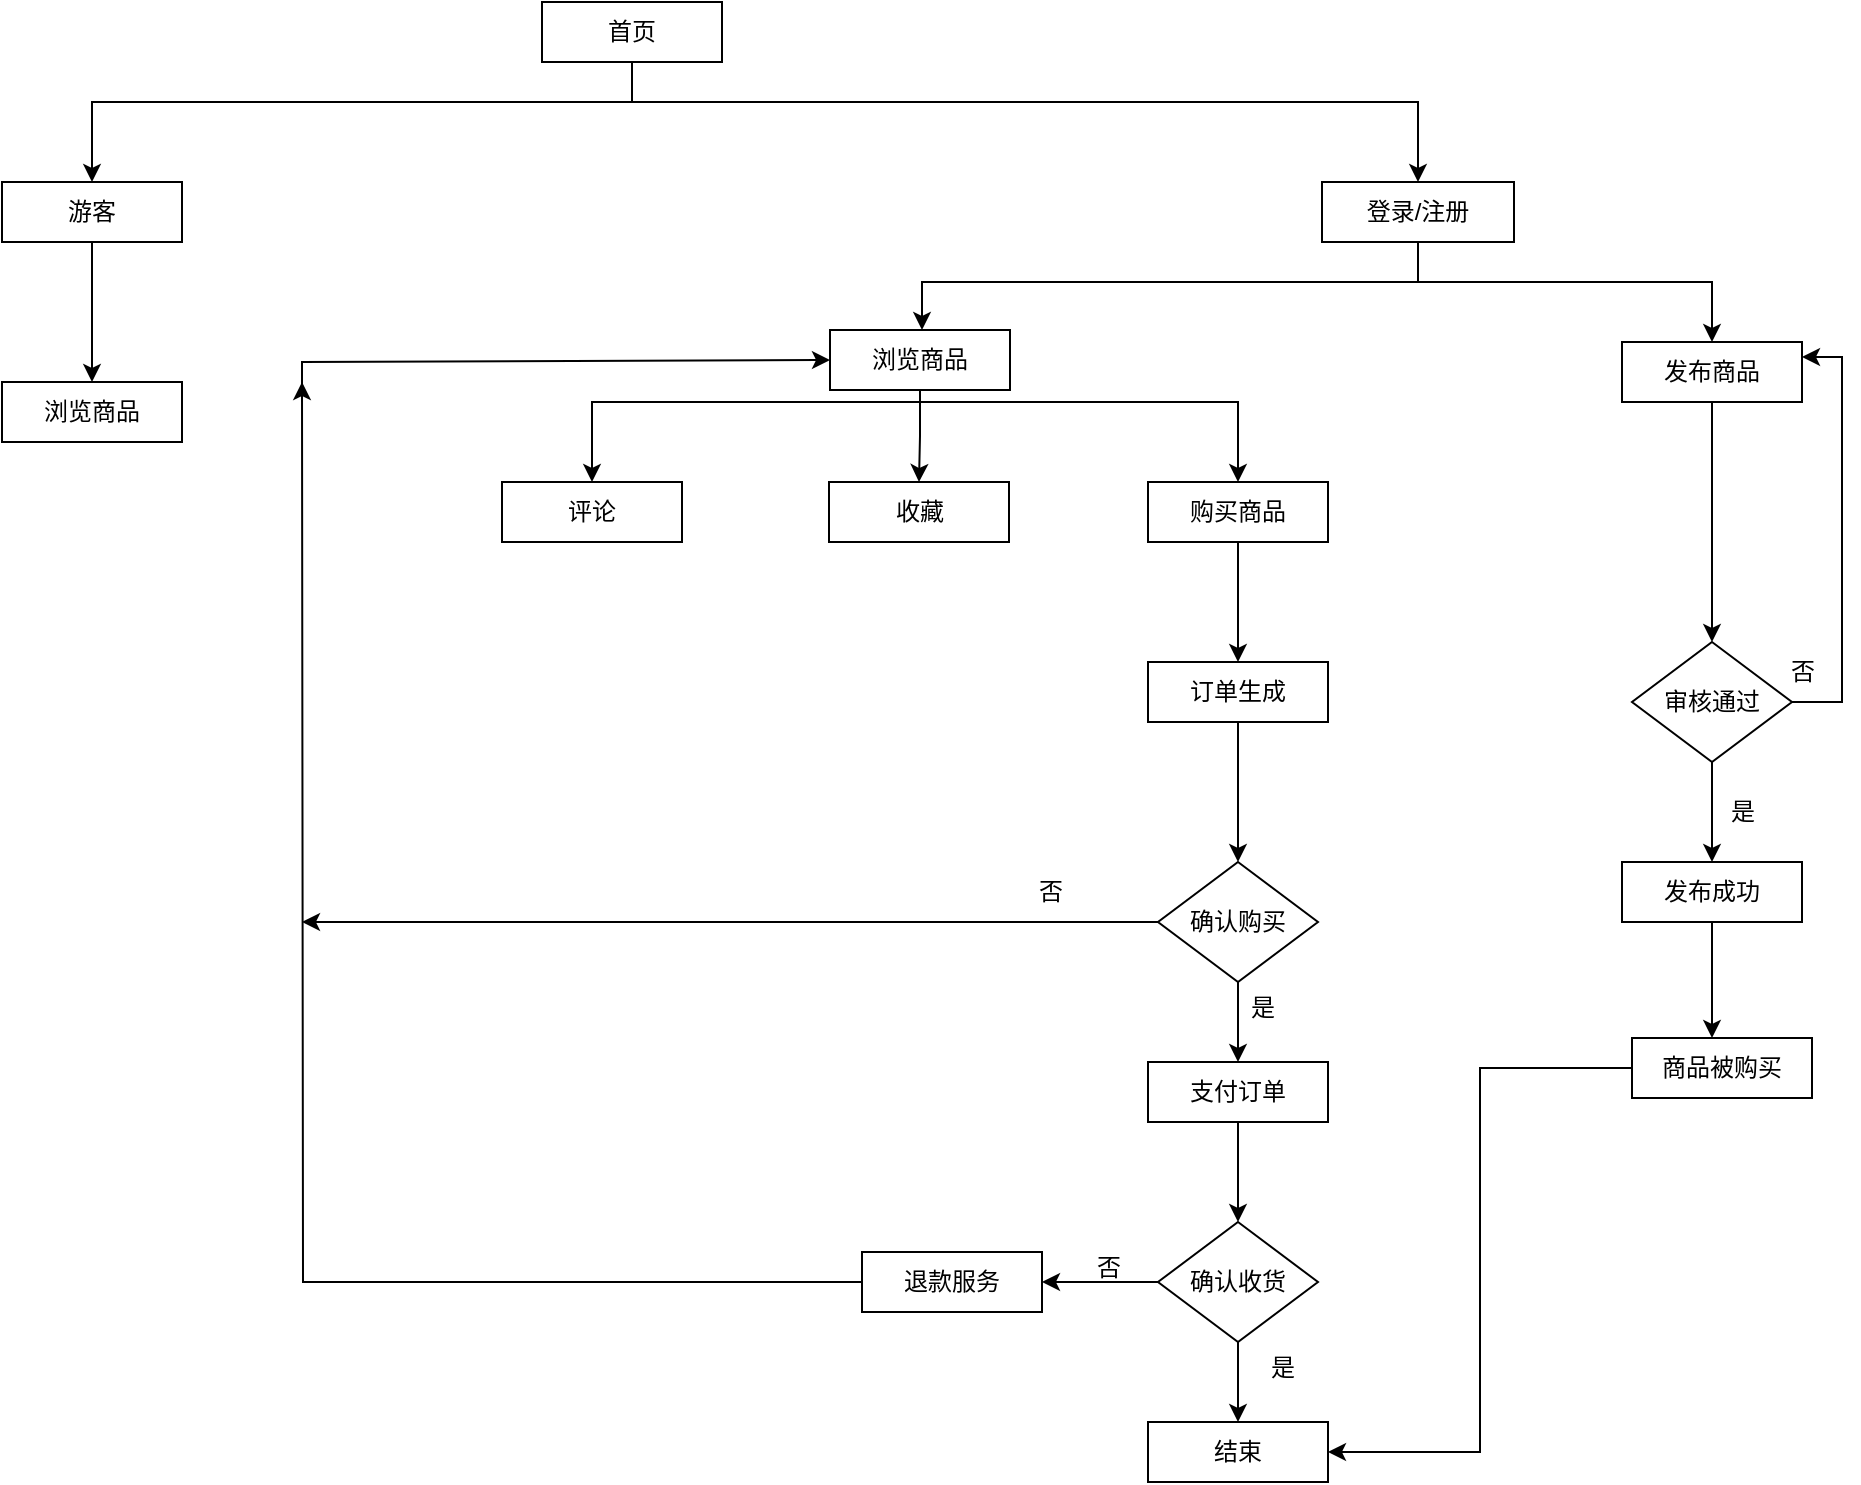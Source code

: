 <mxfile version="22.1.3" type="github">
  <diagram id="8NiMLxr8s7SlpGP2j4rl" name="第 1 页">
    <mxGraphModel dx="1761" dy="485" grid="1" gridSize="10" guides="1" tooltips="1" connect="1" arrows="1" fold="1" page="1" pageScale="1" pageWidth="827" pageHeight="1169" math="0" shadow="0">
      <root>
        <mxCell id="0" />
        <mxCell id="1" parent="0" />
        <mxCell id="EECrP6E3gwS5yMRvlXH5-11" style="edgeStyle=orthogonalEdgeStyle;rounded=0;orthogonalLoop=1;jettySize=auto;html=1;entryX=0.5;entryY=0;entryDx=0;entryDy=0;" parent="1" source="EECrP6E3gwS5yMRvlXH5-1" target="EECrP6E3gwS5yMRvlXH5-9" edge="1">
          <mxGeometry relative="1" as="geometry">
            <Array as="points">
              <mxPoint x="225" y="80" />
              <mxPoint x="-45" y="80" />
            </Array>
          </mxGeometry>
        </mxCell>
        <mxCell id="Qb8pMSg5XZuJAQmDYZ3w-3" style="edgeStyle=orthogonalEdgeStyle;rounded=0;orthogonalLoop=1;jettySize=auto;html=1;" edge="1" parent="1" source="EECrP6E3gwS5yMRvlXH5-1" target="EECrP6E3gwS5yMRvlXH5-10">
          <mxGeometry relative="1" as="geometry">
            <Array as="points">
              <mxPoint x="225" y="80" />
              <mxPoint x="618" y="80" />
            </Array>
          </mxGeometry>
        </mxCell>
        <mxCell id="EECrP6E3gwS5yMRvlXH5-1" value="首页" style="rounded=0;whiteSpace=wrap;html=1;" parent="1" vertex="1">
          <mxGeometry x="180" y="30" width="90" height="30" as="geometry" />
        </mxCell>
        <mxCell id="EECrP6E3gwS5yMRvlXH5-22" style="edgeStyle=orthogonalEdgeStyle;rounded=0;orthogonalLoop=1;jettySize=auto;html=1;entryX=0.5;entryY=0;entryDx=0;entryDy=0;" parent="1" source="EECrP6E3gwS5yMRvlXH5-9" target="EECrP6E3gwS5yMRvlXH5-21" edge="1">
          <mxGeometry relative="1" as="geometry" />
        </mxCell>
        <mxCell id="EECrP6E3gwS5yMRvlXH5-9" value="游客" style="rounded=0;whiteSpace=wrap;html=1;" parent="1" vertex="1">
          <mxGeometry x="-90" y="120" width="90" height="30" as="geometry" />
        </mxCell>
        <mxCell id="Qb8pMSg5XZuJAQmDYZ3w-5" style="edgeStyle=orthogonalEdgeStyle;rounded=0;orthogonalLoop=1;jettySize=auto;html=1;" edge="1" parent="1" source="EECrP6E3gwS5yMRvlXH5-10" target="EECrP6E3gwS5yMRvlXH5-18">
          <mxGeometry relative="1" as="geometry">
            <Array as="points">
              <mxPoint x="618" y="170" />
              <mxPoint x="765" y="170" />
            </Array>
          </mxGeometry>
        </mxCell>
        <mxCell id="Qb8pMSg5XZuJAQmDYZ3w-8" style="edgeStyle=orthogonalEdgeStyle;rounded=0;orthogonalLoop=1;jettySize=auto;html=1;" edge="1" parent="1" source="EECrP6E3gwS5yMRvlXH5-10" target="EECrP6E3gwS5yMRvlXH5-13">
          <mxGeometry relative="1" as="geometry">
            <Array as="points">
              <mxPoint x="618" y="170" />
              <mxPoint x="370" y="170" />
            </Array>
          </mxGeometry>
        </mxCell>
        <mxCell id="EECrP6E3gwS5yMRvlXH5-10" value="登录/注册" style="rounded=0;whiteSpace=wrap;html=1;" parent="1" vertex="1">
          <mxGeometry x="570" y="120" width="96" height="30" as="geometry" />
        </mxCell>
        <mxCell id="Qb8pMSg5XZuJAQmDYZ3w-9" style="edgeStyle=orthogonalEdgeStyle;rounded=0;orthogonalLoop=1;jettySize=auto;html=1;entryX=0.5;entryY=0;entryDx=0;entryDy=0;" edge="1" parent="1" source="EECrP6E3gwS5yMRvlXH5-13" target="EECrP6E3gwS5yMRvlXH5-19">
          <mxGeometry relative="1" as="geometry">
            <Array as="points">
              <mxPoint x="369" y="230" />
              <mxPoint x="205" y="230" />
            </Array>
          </mxGeometry>
        </mxCell>
        <mxCell id="Qb8pMSg5XZuJAQmDYZ3w-10" value="" style="edgeStyle=orthogonalEdgeStyle;rounded=0;orthogonalLoop=1;jettySize=auto;html=1;" edge="1" parent="1" source="EECrP6E3gwS5yMRvlXH5-13" target="EECrP6E3gwS5yMRvlXH5-24">
          <mxGeometry relative="1" as="geometry" />
        </mxCell>
        <mxCell id="Qb8pMSg5XZuJAQmDYZ3w-11" style="edgeStyle=orthogonalEdgeStyle;rounded=0;orthogonalLoop=1;jettySize=auto;html=1;" edge="1" parent="1" source="EECrP6E3gwS5yMRvlXH5-13" target="EECrP6E3gwS5yMRvlXH5-20">
          <mxGeometry relative="1" as="geometry">
            <Array as="points">
              <mxPoint x="369" y="230" />
              <mxPoint x="528" y="230" />
            </Array>
          </mxGeometry>
        </mxCell>
        <mxCell id="EECrP6E3gwS5yMRvlXH5-13" value="浏览商品" style="rounded=0;whiteSpace=wrap;html=1;" parent="1" vertex="1">
          <mxGeometry x="324" y="194" width="90" height="30" as="geometry" />
        </mxCell>
        <mxCell id="EECrP6E3gwS5yMRvlXH5-31" style="edgeStyle=orthogonalEdgeStyle;rounded=0;orthogonalLoop=1;jettySize=auto;html=1;entryX=0.5;entryY=0;entryDx=0;entryDy=0;" parent="1" source="EECrP6E3gwS5yMRvlXH5-18" target="EECrP6E3gwS5yMRvlXH5-30" edge="1">
          <mxGeometry relative="1" as="geometry" />
        </mxCell>
        <mxCell id="EECrP6E3gwS5yMRvlXH5-18" value="发布商品" style="rounded=0;whiteSpace=wrap;html=1;" parent="1" vertex="1">
          <mxGeometry x="720" y="200" width="90" height="30" as="geometry" />
        </mxCell>
        <mxCell id="EECrP6E3gwS5yMRvlXH5-19" value="评论" style="rounded=0;whiteSpace=wrap;html=1;" parent="1" vertex="1">
          <mxGeometry x="160" y="270" width="90" height="30" as="geometry" />
        </mxCell>
        <mxCell id="EECrP6E3gwS5yMRvlXH5-43" style="edgeStyle=orthogonalEdgeStyle;rounded=0;orthogonalLoop=1;jettySize=auto;html=1;entryX=0.5;entryY=0;entryDx=0;entryDy=0;" parent="1" source="EECrP6E3gwS5yMRvlXH5-20" target="EECrP6E3gwS5yMRvlXH5-42" edge="1">
          <mxGeometry relative="1" as="geometry" />
        </mxCell>
        <mxCell id="EECrP6E3gwS5yMRvlXH5-20" value="购买商品" style="rounded=0;whiteSpace=wrap;html=1;" parent="1" vertex="1">
          <mxGeometry x="483" y="270" width="90" height="30" as="geometry" />
        </mxCell>
        <mxCell id="EECrP6E3gwS5yMRvlXH5-21" value="浏览商品" style="rounded=0;whiteSpace=wrap;html=1;" parent="1" vertex="1">
          <mxGeometry x="-90" y="220" width="90" height="30" as="geometry" />
        </mxCell>
        <mxCell id="EECrP6E3gwS5yMRvlXH5-24" value="收藏" style="rounded=0;whiteSpace=wrap;html=1;" parent="1" vertex="1">
          <mxGeometry x="323.5" y="270" width="90" height="30" as="geometry" />
        </mxCell>
        <mxCell id="EECrP6E3gwS5yMRvlXH5-34" style="edgeStyle=orthogonalEdgeStyle;rounded=0;orthogonalLoop=1;jettySize=auto;html=1;entryX=0.5;entryY=0;entryDx=0;entryDy=0;" parent="1" source="EECrP6E3gwS5yMRvlXH5-30" target="EECrP6E3gwS5yMRvlXH5-33" edge="1">
          <mxGeometry relative="1" as="geometry" />
        </mxCell>
        <mxCell id="Qb8pMSg5XZuJAQmDYZ3w-7" style="edgeStyle=orthogonalEdgeStyle;rounded=0;orthogonalLoop=1;jettySize=auto;html=1;entryX=1;entryY=0.25;entryDx=0;entryDy=0;" edge="1" parent="1" source="EECrP6E3gwS5yMRvlXH5-30" target="EECrP6E3gwS5yMRvlXH5-18">
          <mxGeometry relative="1" as="geometry">
            <Array as="points">
              <mxPoint x="830" y="380" />
              <mxPoint x="830" y="208" />
            </Array>
          </mxGeometry>
        </mxCell>
        <mxCell id="EECrP6E3gwS5yMRvlXH5-30" value="审核通过" style="rhombus;whiteSpace=wrap;html=1;" parent="1" vertex="1">
          <mxGeometry x="725" y="350" width="80" height="60" as="geometry" />
        </mxCell>
        <mxCell id="oZ_cakOIlSn-6mKcpNyh-6" value="" style="edgeStyle=orthogonalEdgeStyle;rounded=0;orthogonalLoop=1;jettySize=auto;html=1;" parent="1" source="EECrP6E3gwS5yMRvlXH5-33" edge="1">
          <mxGeometry relative="1" as="geometry">
            <mxPoint x="765" y="548" as="targetPoint" />
          </mxGeometry>
        </mxCell>
        <mxCell id="EECrP6E3gwS5yMRvlXH5-33" value="发布成功" style="rounded=0;whiteSpace=wrap;html=1;" parent="1" vertex="1">
          <mxGeometry x="720" y="460" width="90" height="30" as="geometry" />
        </mxCell>
        <mxCell id="EECrP6E3gwS5yMRvlXH5-35" value="是" style="text;html=1;align=center;verticalAlign=middle;resizable=0;points=[];autosize=1;strokeColor=none;fillColor=none;" parent="1" vertex="1">
          <mxGeometry x="760" y="420" width="40" height="30" as="geometry" />
        </mxCell>
        <mxCell id="EECrP6E3gwS5yMRvlXH5-39" value="否" style="text;html=1;align=center;verticalAlign=middle;resizable=0;points=[];autosize=1;strokeColor=none;fillColor=none;" parent="1" vertex="1">
          <mxGeometry x="790" y="350" width="40" height="30" as="geometry" />
        </mxCell>
        <mxCell id="EECrP6E3gwS5yMRvlXH5-48" style="edgeStyle=orthogonalEdgeStyle;rounded=0;orthogonalLoop=1;jettySize=auto;html=1;entryX=0.5;entryY=0;entryDx=0;entryDy=0;" parent="1" source="EECrP6E3gwS5yMRvlXH5-41" target="EECrP6E3gwS5yMRvlXH5-47" edge="1">
          <mxGeometry relative="1" as="geometry" />
        </mxCell>
        <mxCell id="EECrP6E3gwS5yMRvlXH5-70" style="edgeStyle=orthogonalEdgeStyle;rounded=0;orthogonalLoop=1;jettySize=auto;html=1;" parent="1" source="EECrP6E3gwS5yMRvlXH5-41" edge="1">
          <mxGeometry relative="1" as="geometry">
            <mxPoint x="60.0" y="490" as="targetPoint" />
          </mxGeometry>
        </mxCell>
        <mxCell id="EECrP6E3gwS5yMRvlXH5-41" value="确认购买" style="rhombus;whiteSpace=wrap;html=1;" parent="1" vertex="1">
          <mxGeometry x="488" y="460" width="80" height="60" as="geometry" />
        </mxCell>
        <mxCell id="EECrP6E3gwS5yMRvlXH5-45" style="edgeStyle=orthogonalEdgeStyle;rounded=0;orthogonalLoop=1;jettySize=auto;html=1;entryX=0.5;entryY=0;entryDx=0;entryDy=0;" parent="1" source="EECrP6E3gwS5yMRvlXH5-42" target="EECrP6E3gwS5yMRvlXH5-41" edge="1">
          <mxGeometry relative="1" as="geometry" />
        </mxCell>
        <mxCell id="EECrP6E3gwS5yMRvlXH5-42" value="订单生成" style="rounded=0;whiteSpace=wrap;html=1;" parent="1" vertex="1">
          <mxGeometry x="483" y="360" width="90" height="30" as="geometry" />
        </mxCell>
        <mxCell id="EECrP6E3gwS5yMRvlXH5-58" value="" style="edgeStyle=orthogonalEdgeStyle;rounded=0;orthogonalLoop=1;jettySize=auto;html=1;" parent="1" source="EECrP6E3gwS5yMRvlXH5-47" target="EECrP6E3gwS5yMRvlXH5-56" edge="1">
          <mxGeometry relative="1" as="geometry" />
        </mxCell>
        <mxCell id="EECrP6E3gwS5yMRvlXH5-47" value="支付订单" style="rounded=0;whiteSpace=wrap;html=1;" parent="1" vertex="1">
          <mxGeometry x="483" y="560" width="90" height="30" as="geometry" />
        </mxCell>
        <mxCell id="EECrP6E3gwS5yMRvlXH5-49" value="是" style="text;html=1;align=center;verticalAlign=middle;resizable=0;points=[];autosize=1;strokeColor=none;fillColor=none;" parent="1" vertex="1">
          <mxGeometry x="520" y="518" width="40" height="30" as="geometry" />
        </mxCell>
        <mxCell id="EECrP6E3gwS5yMRvlXH5-54" value="否" style="text;html=1;align=center;verticalAlign=middle;resizable=0;points=[];autosize=1;strokeColor=none;fillColor=none;" parent="1" vertex="1">
          <mxGeometry x="414" y="460" width="40" height="30" as="geometry" />
        </mxCell>
        <mxCell id="EECrP6E3gwS5yMRvlXH5-61" style="edgeStyle=orthogonalEdgeStyle;rounded=0;orthogonalLoop=1;jettySize=auto;html=1;entryX=0.5;entryY=0;entryDx=0;entryDy=0;" parent="1" source="EECrP6E3gwS5yMRvlXH5-56" target="EECrP6E3gwS5yMRvlXH5-60" edge="1">
          <mxGeometry relative="1" as="geometry" />
        </mxCell>
        <mxCell id="EECrP6E3gwS5yMRvlXH5-65" value="" style="edgeStyle=orthogonalEdgeStyle;rounded=0;orthogonalLoop=1;jettySize=auto;html=1;" parent="1" source="EECrP6E3gwS5yMRvlXH5-56" target="EECrP6E3gwS5yMRvlXH5-64" edge="1">
          <mxGeometry relative="1" as="geometry" />
        </mxCell>
        <mxCell id="EECrP6E3gwS5yMRvlXH5-56" value="确认收货" style="rhombus;whiteSpace=wrap;html=1;" parent="1" vertex="1">
          <mxGeometry x="488" y="640" width="80" height="60" as="geometry" />
        </mxCell>
        <mxCell id="EECrP6E3gwS5yMRvlXH5-60" value="结束" style="rounded=0;whiteSpace=wrap;html=1;" parent="1" vertex="1">
          <mxGeometry x="483" y="740" width="90" height="30" as="geometry" />
        </mxCell>
        <mxCell id="EECrP6E3gwS5yMRvlXH5-63" value="是" style="text;html=1;align=center;verticalAlign=middle;resizable=0;points=[];autosize=1;strokeColor=none;fillColor=none;" parent="1" vertex="1">
          <mxGeometry x="530" y="698" width="40" height="30" as="geometry" />
        </mxCell>
        <mxCell id="EECrP6E3gwS5yMRvlXH5-69" style="edgeStyle=orthogonalEdgeStyle;rounded=0;orthogonalLoop=1;jettySize=auto;html=1;" parent="1" source="EECrP6E3gwS5yMRvlXH5-64" edge="1">
          <mxGeometry relative="1" as="geometry">
            <mxPoint x="60" y="220" as="targetPoint" />
          </mxGeometry>
        </mxCell>
        <mxCell id="EECrP6E3gwS5yMRvlXH5-64" value="退款服务" style="rounded=0;whiteSpace=wrap;html=1;" parent="1" vertex="1">
          <mxGeometry x="340" y="655" width="90" height="30" as="geometry" />
        </mxCell>
        <mxCell id="EECrP6E3gwS5yMRvlXH5-66" value="否" style="text;html=1;align=center;verticalAlign=middle;resizable=0;points=[];autosize=1;strokeColor=none;fillColor=none;" parent="1" vertex="1">
          <mxGeometry x="443" y="648" width="40" height="30" as="geometry" />
        </mxCell>
        <mxCell id="oZ_cakOIlSn-6mKcpNyh-16" style="edgeStyle=orthogonalEdgeStyle;rounded=0;orthogonalLoop=1;jettySize=auto;html=1;entryX=1;entryY=0.5;entryDx=0;entryDy=0;" parent="1" source="oZ_cakOIlSn-6mKcpNyh-11" target="EECrP6E3gwS5yMRvlXH5-60" edge="1">
          <mxGeometry relative="1" as="geometry" />
        </mxCell>
        <mxCell id="oZ_cakOIlSn-6mKcpNyh-11" value="商品被购买" style="rounded=0;whiteSpace=wrap;html=1;" parent="1" vertex="1">
          <mxGeometry x="725" y="548" width="90" height="30" as="geometry" />
        </mxCell>
        <mxCell id="oZ_cakOIlSn-6mKcpNyh-18" value="" style="endArrow=classic;html=1;rounded=0;entryX=0;entryY=0.5;entryDx=0;entryDy=0;" parent="1" target="EECrP6E3gwS5yMRvlXH5-13" edge="1">
          <mxGeometry width="50" height="50" relative="1" as="geometry">
            <mxPoint x="60" y="230" as="sourcePoint" />
            <mxPoint x="110" y="180" as="targetPoint" />
            <Array as="points">
              <mxPoint x="60" y="210" />
            </Array>
          </mxGeometry>
        </mxCell>
      </root>
    </mxGraphModel>
  </diagram>
</mxfile>
